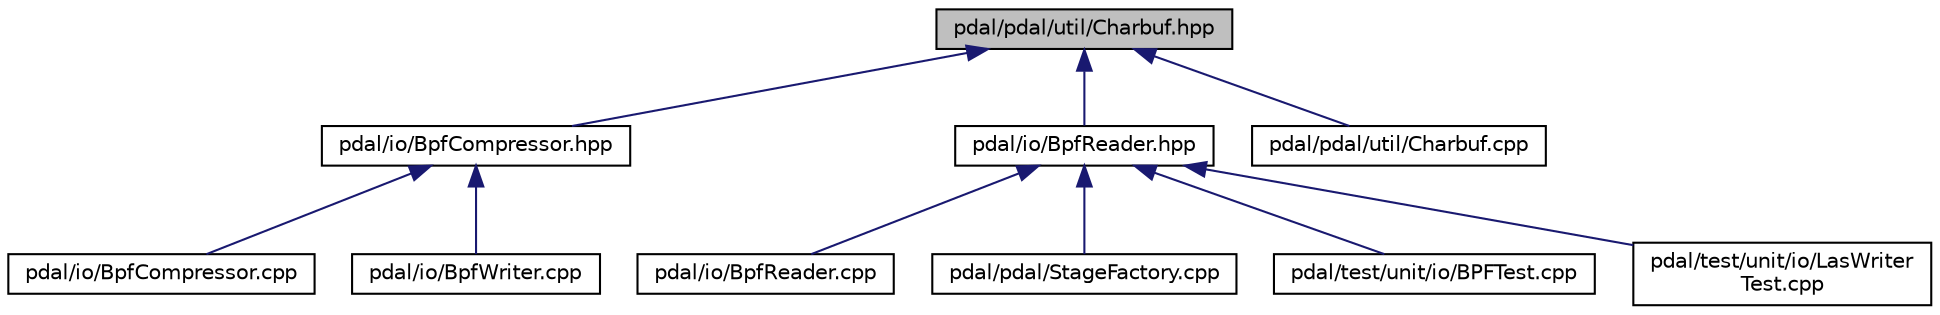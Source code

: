 digraph "pdal/pdal/util/Charbuf.hpp"
{
  edge [fontname="Helvetica",fontsize="10",labelfontname="Helvetica",labelfontsize="10"];
  node [fontname="Helvetica",fontsize="10",shape=record];
  Node1 [label="pdal/pdal/util/Charbuf.hpp",height=0.2,width=0.4,color="black", fillcolor="grey75", style="filled", fontcolor="black"];
  Node1 -> Node2 [dir="back",color="midnightblue",fontsize="10",style="solid",fontname="Helvetica"];
  Node2 [label="pdal/io/BpfCompressor.hpp",height=0.2,width=0.4,color="black", fillcolor="white", style="filled",URL="$BpfCompressor_8hpp.html"];
  Node2 -> Node3 [dir="back",color="midnightblue",fontsize="10",style="solid",fontname="Helvetica"];
  Node3 [label="pdal/io/BpfCompressor.cpp",height=0.2,width=0.4,color="black", fillcolor="white", style="filled",URL="$BpfCompressor_8cpp.html"];
  Node2 -> Node4 [dir="back",color="midnightblue",fontsize="10",style="solid",fontname="Helvetica"];
  Node4 [label="pdal/io/BpfWriter.cpp",height=0.2,width=0.4,color="black", fillcolor="white", style="filled",URL="$BpfWriter_8cpp.html"];
  Node1 -> Node5 [dir="back",color="midnightblue",fontsize="10",style="solid",fontname="Helvetica"];
  Node5 [label="pdal/io/BpfReader.hpp",height=0.2,width=0.4,color="black", fillcolor="white", style="filled",URL="$BpfReader_8hpp.html"];
  Node5 -> Node6 [dir="back",color="midnightblue",fontsize="10",style="solid",fontname="Helvetica"];
  Node6 [label="pdal/io/BpfReader.cpp",height=0.2,width=0.4,color="black", fillcolor="white", style="filled",URL="$BpfReader_8cpp.html"];
  Node5 -> Node7 [dir="back",color="midnightblue",fontsize="10",style="solid",fontname="Helvetica"];
  Node7 [label="pdal/pdal/StageFactory.cpp",height=0.2,width=0.4,color="black", fillcolor="white", style="filled",URL="$StageFactory_8cpp.html"];
  Node5 -> Node8 [dir="back",color="midnightblue",fontsize="10",style="solid",fontname="Helvetica"];
  Node8 [label="pdal/test/unit/io/BPFTest.cpp",height=0.2,width=0.4,color="black", fillcolor="white", style="filled",URL="$BPFTest_8cpp.html"];
  Node5 -> Node9 [dir="back",color="midnightblue",fontsize="10",style="solid",fontname="Helvetica"];
  Node9 [label="pdal/test/unit/io/LasWriter\lTest.cpp",height=0.2,width=0.4,color="black", fillcolor="white", style="filled",URL="$LasWriterTest_8cpp.html"];
  Node1 -> Node10 [dir="back",color="midnightblue",fontsize="10",style="solid",fontname="Helvetica"];
  Node10 [label="pdal/pdal/util/Charbuf.cpp",height=0.2,width=0.4,color="black", fillcolor="white", style="filled",URL="$Charbuf_8cpp.html"];
}
